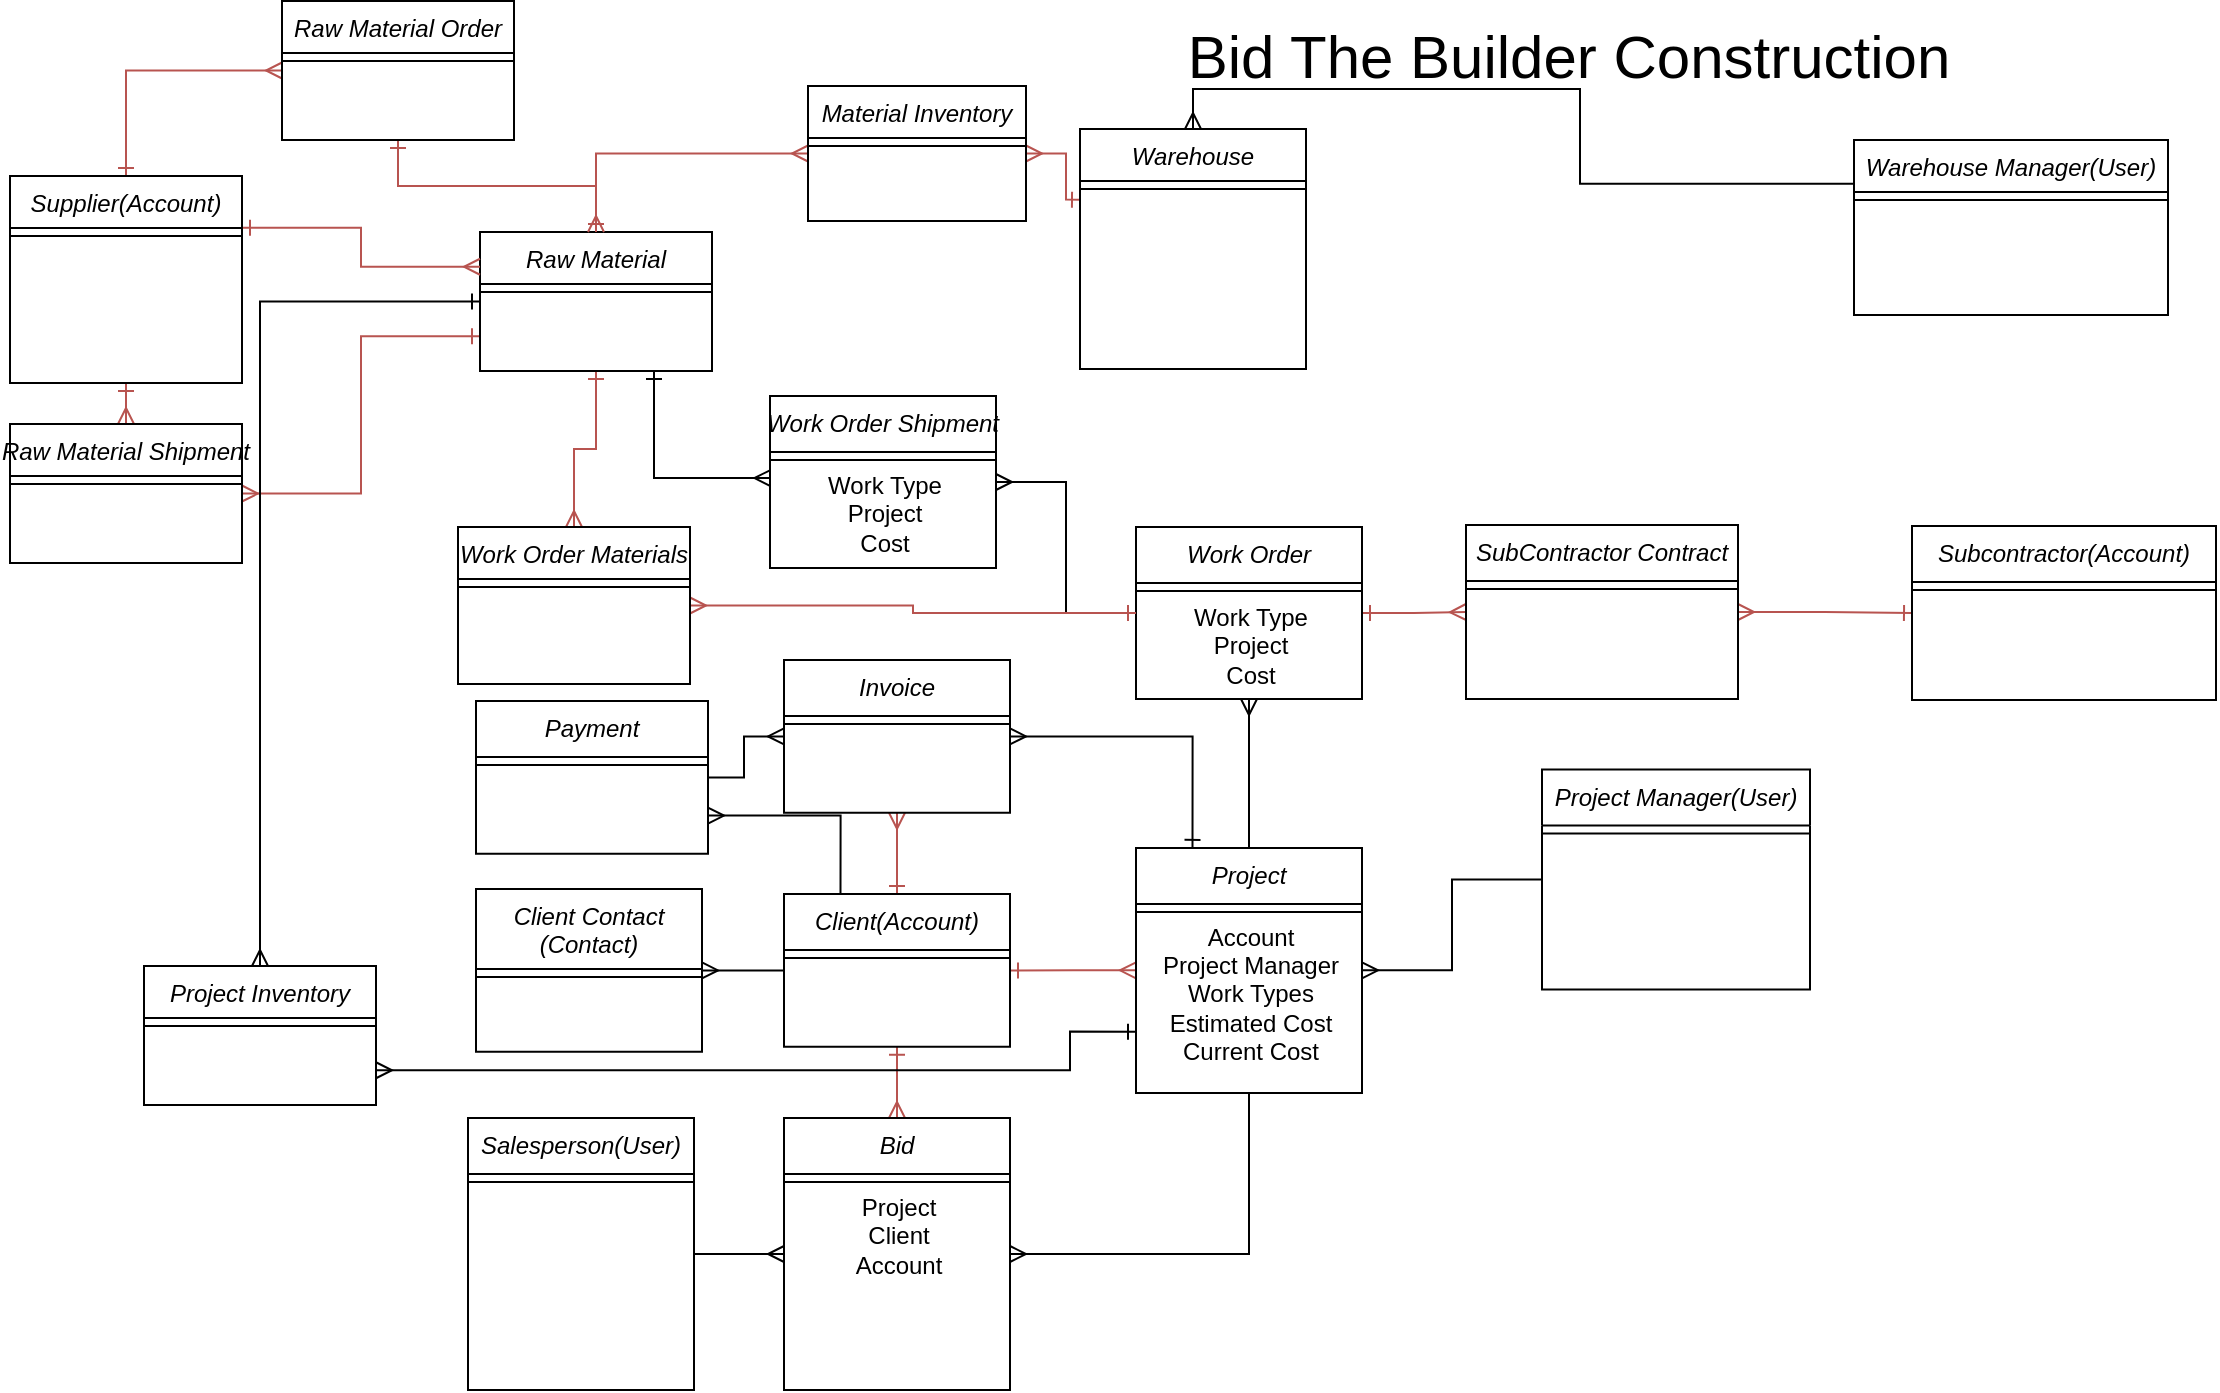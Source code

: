 <mxfile version="14.5.6" type="github">
  <diagram id="C5RBs43oDa-KdzZeNtuy" name="Page-1">
    <mxGraphModel dx="1038" dy="548" grid="0" gridSize="10" guides="1" tooltips="1" connect="1" arrows="1" fold="1" page="1" pageScale="1" pageWidth="1169" pageHeight="827" math="0" shadow="0">
      <root>
        <mxCell id="WIyWlLk6GJQsqaUBKTNV-0" />
        <mxCell id="WIyWlLk6GJQsqaUBKTNV-1" parent="WIyWlLk6GJQsqaUBKTNV-0" />
        <mxCell id="iO6xYrpzPYlNcVCM8KC9-5" value="" style="edgeStyle=orthogonalEdgeStyle;rounded=0;orthogonalLoop=1;jettySize=auto;html=1;startArrow=ERmany;startFill=0;endArrow=ERone;endFill=0;fillColor=#f8cecc;strokeColor=#b85450;" parent="WIyWlLk6GJQsqaUBKTNV-1" source="iO6xYrpzPYlNcVCM8KC9-0" target="iO6xYrpzPYlNcVCM8KC9-3" edge="1">
          <mxGeometry relative="1" as="geometry" />
        </mxCell>
        <mxCell id="iO6xYrpzPYlNcVCM8KC9-8" value="" style="edgeStyle=orthogonalEdgeStyle;rounded=0;orthogonalLoop=1;jettySize=auto;html=1;startArrow=ERmany;startFill=0;endArrow=ERone;endFill=0;fillColor=#f8cecc;strokeColor=#b85450;entryX=0;entryY=1.167;entryDx=0;entryDy=0;entryPerimeter=0;" parent="WIyWlLk6GJQsqaUBKTNV-1" source="iO6xYrpzPYlNcVCM8KC9-0" target="iO6xYrpzPYlNcVCM8KC9-7" edge="1">
          <mxGeometry relative="1" as="geometry" />
        </mxCell>
        <mxCell id="iO6xYrpzPYlNcVCM8KC9-0" value="Material Inventory" style="swimlane;fontStyle=2;align=center;verticalAlign=top;childLayout=stackLayout;horizontal=1;startSize=26;horizontalStack=0;resizeParent=1;resizeLast=0;collapsible=1;marginBottom=0;rounded=0;shadow=0;strokeWidth=1;" parent="WIyWlLk6GJQsqaUBKTNV-1" vertex="1">
          <mxGeometry x="404" y="59" width="109" height="67.5" as="geometry">
            <mxRectangle x="230" y="140" width="160" height="26" as="alternateBounds" />
          </mxGeometry>
        </mxCell>
        <mxCell id="iO6xYrpzPYlNcVCM8KC9-1" value="" style="line;html=1;strokeWidth=1;align=left;verticalAlign=middle;spacingTop=-1;spacingLeft=3;spacingRight=3;rotatable=0;labelPosition=right;points=[];portConstraint=eastwest;" parent="iO6xYrpzPYlNcVCM8KC9-0" vertex="1">
          <mxGeometry y="26" width="109" height="8" as="geometry" />
        </mxCell>
        <mxCell id="iO6xYrpzPYlNcVCM8KC9-54" value="" style="edgeStyle=orthogonalEdgeStyle;rounded=0;orthogonalLoop=1;jettySize=auto;html=1;startArrow=ERone;startFill=0;endArrow=ERmany;endFill=0;fillColor=#f8cecc;strokeColor=#b85450;" parent="WIyWlLk6GJQsqaUBKTNV-1" source="iO6xYrpzPYlNcVCM8KC9-3" target="iO6xYrpzPYlNcVCM8KC9-52" edge="1">
          <mxGeometry relative="1" as="geometry" />
        </mxCell>
        <mxCell id="zcj0-SFDnbs_rEE5NeXf-3" style="edgeStyle=orthogonalEdgeStyle;rounded=0;orthogonalLoop=1;jettySize=auto;html=1;exitX=0;exitY=0.75;exitDx=0;exitDy=0;entryX=1;entryY=0.5;entryDx=0;entryDy=0;startArrow=ERone;startFill=0;endArrow=ERmany;endFill=0;fillColor=#f8cecc;strokeColor=#b85450;" edge="1" parent="WIyWlLk6GJQsqaUBKTNV-1" source="iO6xYrpzPYlNcVCM8KC9-3" target="zcj0-SFDnbs_rEE5NeXf-0">
          <mxGeometry relative="1" as="geometry" />
        </mxCell>
        <mxCell id="zcj0-SFDnbs_rEE5NeXf-11" style="edgeStyle=orthogonalEdgeStyle;rounded=0;orthogonalLoop=1;jettySize=auto;html=1;exitX=0.75;exitY=1;exitDx=0;exitDy=0;entryX=0.002;entryY=0.109;entryDx=0;entryDy=0;entryPerimeter=0;startArrow=ERone;startFill=0;endArrow=ERmany;endFill=0;" edge="1" parent="WIyWlLk6GJQsqaUBKTNV-1" source="iO6xYrpzPYlNcVCM8KC9-3" target="zcj0-SFDnbs_rEE5NeXf-9">
          <mxGeometry relative="1" as="geometry" />
        </mxCell>
        <mxCell id="zcj0-SFDnbs_rEE5NeXf-14" value="" style="edgeStyle=orthogonalEdgeStyle;rounded=0;orthogonalLoop=1;jettySize=auto;html=1;startArrow=ERone;startFill=0;endArrow=ERmany;endFill=0;" edge="1" parent="WIyWlLk6GJQsqaUBKTNV-1" source="iO6xYrpzPYlNcVCM8KC9-3" target="zcj0-SFDnbs_rEE5NeXf-12">
          <mxGeometry relative="1" as="geometry" />
        </mxCell>
        <mxCell id="iO6xYrpzPYlNcVCM8KC9-3" value="Raw Material" style="swimlane;fontStyle=2;align=center;verticalAlign=top;childLayout=stackLayout;horizontal=1;startSize=26;horizontalStack=0;resizeParent=1;resizeLast=0;collapsible=1;marginBottom=0;rounded=0;shadow=0;strokeWidth=1;" parent="WIyWlLk6GJQsqaUBKTNV-1" vertex="1">
          <mxGeometry x="240" y="132" width="116" height="69.5" as="geometry">
            <mxRectangle x="230" y="140" width="160" height="26" as="alternateBounds" />
          </mxGeometry>
        </mxCell>
        <mxCell id="iO6xYrpzPYlNcVCM8KC9-4" value="" style="line;html=1;strokeWidth=1;align=left;verticalAlign=middle;spacingTop=-1;spacingLeft=3;spacingRight=3;rotatable=0;labelPosition=right;points=[];portConstraint=eastwest;" parent="iO6xYrpzPYlNcVCM8KC9-3" vertex="1">
          <mxGeometry y="26" width="116" height="8" as="geometry" />
        </mxCell>
        <mxCell id="iO6xYrpzPYlNcVCM8KC9-18" value="Warehouse Manager(User)" style="swimlane;fontStyle=2;align=center;verticalAlign=top;childLayout=stackLayout;horizontal=1;startSize=26;horizontalStack=0;resizeParent=1;resizeLast=0;collapsible=1;marginBottom=0;rounded=0;shadow=0;strokeWidth=1;" parent="WIyWlLk6GJQsqaUBKTNV-1" vertex="1">
          <mxGeometry x="927" y="86" width="157" height="87.5" as="geometry">
            <mxRectangle x="230" y="140" width="160" height="26" as="alternateBounds" />
          </mxGeometry>
        </mxCell>
        <mxCell id="iO6xYrpzPYlNcVCM8KC9-19" value="" style="line;html=1;strokeWidth=1;align=left;verticalAlign=middle;spacingTop=-1;spacingLeft=3;spacingRight=3;rotatable=0;labelPosition=right;points=[];portConstraint=eastwest;" parent="iO6xYrpzPYlNcVCM8KC9-18" vertex="1">
          <mxGeometry y="26" width="157" height="8" as="geometry" />
        </mxCell>
        <mxCell id="iO6xYrpzPYlNcVCM8KC9-25" value="" style="edgeStyle=orthogonalEdgeStyle;rounded=0;orthogonalLoop=1;jettySize=auto;html=1;startArrow=ERmany;startFill=0;endArrow=none;endFill=0;" parent="WIyWlLk6GJQsqaUBKTNV-1" source="iO6xYrpzPYlNcVCM8KC9-21" target="iO6xYrpzPYlNcVCM8KC9-23" edge="1">
          <mxGeometry relative="1" as="geometry" />
        </mxCell>
        <mxCell id="iO6xYrpzPYlNcVCM8KC9-31" value="" style="edgeStyle=orthogonalEdgeStyle;rounded=0;orthogonalLoop=1;jettySize=auto;html=1;startArrow=ERmany;startFill=0;endArrow=ERone;endFill=0;fillColor=#f8cecc;strokeColor=#b85450;" parent="WIyWlLk6GJQsqaUBKTNV-1" source="iO6xYrpzPYlNcVCM8KC9-21" target="iO6xYrpzPYlNcVCM8KC9-29" edge="1">
          <mxGeometry relative="1" as="geometry" />
        </mxCell>
        <mxCell id="iO6xYrpzPYlNcVCM8KC9-37" value="" style="edgeStyle=orthogonalEdgeStyle;rounded=0;orthogonalLoop=1;jettySize=auto;html=1;startArrow=ERmany;startFill=0;endArrow=none;endFill=0;exitX=0.5;exitY=1;exitDx=0;exitDy=0;" parent="WIyWlLk6GJQsqaUBKTNV-1" source="iO6xYrpzPYlNcVCM8KC9-35" target="iO6xYrpzPYlNcVCM8KC9-21" edge="1">
          <mxGeometry relative="1" as="geometry">
            <mxPoint x="622.5" y="414" as="sourcePoint" />
          </mxGeometry>
        </mxCell>
        <mxCell id="iO6xYrpzPYlNcVCM8KC9-62" style="edgeStyle=orthogonalEdgeStyle;rounded=0;orthogonalLoop=1;jettySize=auto;html=1;exitX=0.5;exitY=1;exitDx=0;exitDy=0;entryX=1;entryY=0.5;entryDx=0;entryDy=0;startArrow=none;startFill=0;endArrow=ERmany;endFill=0;" parent="WIyWlLk6GJQsqaUBKTNV-1" source="iO6xYrpzPYlNcVCM8KC9-21" target="iO6xYrpzPYlNcVCM8KC9-56" edge="1">
          <mxGeometry relative="1" as="geometry" />
        </mxCell>
        <mxCell id="iO6xYrpzPYlNcVCM8KC9-21" value="Project" style="swimlane;fontStyle=2;align=center;verticalAlign=top;childLayout=stackLayout;horizontal=1;startSize=28;horizontalStack=0;resizeParent=1;resizeLast=0;collapsible=1;marginBottom=0;rounded=0;shadow=0;strokeWidth=1;" parent="WIyWlLk6GJQsqaUBKTNV-1" vertex="1">
          <mxGeometry x="568" y="439.94" width="113" height="122.5" as="geometry">
            <mxRectangle x="230" y="140" width="160" height="26" as="alternateBounds" />
          </mxGeometry>
        </mxCell>
        <mxCell id="iO6xYrpzPYlNcVCM8KC9-22" value="" style="line;html=1;strokeWidth=1;align=left;verticalAlign=middle;spacingTop=-1;spacingLeft=3;spacingRight=3;rotatable=0;labelPosition=right;points=[];portConstraint=eastwest;" parent="iO6xYrpzPYlNcVCM8KC9-21" vertex="1">
          <mxGeometry y="28" width="113" height="8" as="geometry" />
        </mxCell>
        <mxCell id="iO6xYrpzPYlNcVCM8KC9-64" value="Account&lt;br&gt;Project Manager&lt;br&gt;Work Types&lt;br&gt;Estimated Cost&lt;br&gt;Current Cost&lt;br&gt;" style="text;html=1;align=center;verticalAlign=middle;resizable=0;points=[];autosize=1;" parent="iO6xYrpzPYlNcVCM8KC9-21" vertex="1">
          <mxGeometry y="36" width="113" height="74" as="geometry" />
        </mxCell>
        <mxCell id="iO6xYrpzPYlNcVCM8KC9-97" style="edgeStyle=orthogonalEdgeStyle;rounded=0;orthogonalLoop=1;jettySize=auto;html=1;exitX=0.5;exitY=0;exitDx=0;exitDy=0;entryX=0;entryY=0.25;entryDx=0;entryDy=0;startArrow=ERmany;startFill=0;endArrow=none;endFill=0;" parent="WIyWlLk6GJQsqaUBKTNV-1" source="iO6xYrpzPYlNcVCM8KC9-6" target="iO6xYrpzPYlNcVCM8KC9-18" edge="1">
          <mxGeometry relative="1" as="geometry" />
        </mxCell>
        <mxCell id="iO6xYrpzPYlNcVCM8KC9-6" value="Warehouse" style="swimlane;fontStyle=2;align=center;verticalAlign=top;childLayout=stackLayout;horizontal=1;startSize=26;horizontalStack=0;resizeParent=1;resizeLast=0;collapsible=1;marginBottom=0;rounded=0;shadow=0;strokeWidth=1;" parent="WIyWlLk6GJQsqaUBKTNV-1" vertex="1">
          <mxGeometry x="540" y="80.5" width="113" height="120" as="geometry">
            <mxRectangle x="230" y="140" width="160" height="26" as="alternateBounds" />
          </mxGeometry>
        </mxCell>
        <mxCell id="iO6xYrpzPYlNcVCM8KC9-7" value="" style="line;html=1;strokeWidth=1;align=left;verticalAlign=middle;spacingTop=-1;spacingLeft=3;spacingRight=3;rotatable=0;labelPosition=right;points=[];portConstraint=eastwest;" parent="iO6xYrpzPYlNcVCM8KC9-6" vertex="1">
          <mxGeometry y="26" width="113" height="8" as="geometry" />
        </mxCell>
        <mxCell id="iO6xYrpzPYlNcVCM8KC9-23" value="Project Manager(User)" style="swimlane;fontStyle=2;align=center;verticalAlign=top;childLayout=stackLayout;horizontal=1;startSize=28;horizontalStack=0;resizeParent=1;resizeLast=0;collapsible=1;marginBottom=0;rounded=0;shadow=0;strokeWidth=1;" parent="WIyWlLk6GJQsqaUBKTNV-1" vertex="1">
          <mxGeometry x="771" y="400.75" width="134" height="110" as="geometry">
            <mxRectangle x="230" y="140" width="160" height="26" as="alternateBounds" />
          </mxGeometry>
        </mxCell>
        <mxCell id="iO6xYrpzPYlNcVCM8KC9-24" value="" style="line;html=1;strokeWidth=1;align=left;verticalAlign=middle;spacingTop=-1;spacingLeft=3;spacingRight=3;rotatable=0;labelPosition=right;points=[];portConstraint=eastwest;" parent="iO6xYrpzPYlNcVCM8KC9-23" vertex="1">
          <mxGeometry y="28" width="134" height="8" as="geometry" />
        </mxCell>
        <mxCell id="iO6xYrpzPYlNcVCM8KC9-34" value="" style="edgeStyle=orthogonalEdgeStyle;rounded=0;orthogonalLoop=1;jettySize=auto;html=1;startArrow=ERmany;startFill=0;endArrow=none;endFill=0;" parent="WIyWlLk6GJQsqaUBKTNV-1" source="iO6xYrpzPYlNcVCM8KC9-32" target="iO6xYrpzPYlNcVCM8KC9-29" edge="1">
          <mxGeometry relative="1" as="geometry" />
        </mxCell>
        <mxCell id="iO6xYrpzPYlNcVCM8KC9-58" value="" style="edgeStyle=orthogonalEdgeStyle;rounded=0;orthogonalLoop=1;jettySize=auto;html=1;startArrow=ERone;startFill=0;endArrow=ERmany;endFill=0;fillColor=#f8cecc;strokeColor=#b85450;" parent="WIyWlLk6GJQsqaUBKTNV-1" source="iO6xYrpzPYlNcVCM8KC9-29" target="iO6xYrpzPYlNcVCM8KC9-56" edge="1">
          <mxGeometry relative="1" as="geometry" />
        </mxCell>
        <mxCell id="iO6xYrpzPYlNcVCM8KC9-72" value="" style="edgeStyle=orthogonalEdgeStyle;rounded=0;orthogonalLoop=1;jettySize=auto;html=1;startArrow=ERmany;startFill=0;endArrow=ERone;endFill=0;fillColor=#f8cecc;strokeColor=#b85450;" parent="WIyWlLk6GJQsqaUBKTNV-1" source="iO6xYrpzPYlNcVCM8KC9-70" target="iO6xYrpzPYlNcVCM8KC9-29" edge="1">
          <mxGeometry relative="1" as="geometry" />
        </mxCell>
        <mxCell id="iO6xYrpzPYlNcVCM8KC9-77" style="edgeStyle=orthogonalEdgeStyle;rounded=0;orthogonalLoop=1;jettySize=auto;html=1;exitX=1;exitY=0.75;exitDx=0;exitDy=0;entryX=0.25;entryY=0;entryDx=0;entryDy=0;startArrow=ERmany;startFill=0;endArrow=none;endFill=0;" parent="WIyWlLk6GJQsqaUBKTNV-1" source="iO6xYrpzPYlNcVCM8KC9-74" target="iO6xYrpzPYlNcVCM8KC9-29" edge="1">
          <mxGeometry relative="1" as="geometry">
            <Array as="points">
              <mxPoint x="420" y="424" />
            </Array>
          </mxGeometry>
        </mxCell>
        <mxCell id="iO6xYrpzPYlNcVCM8KC9-29" value="Client(Account)" style="swimlane;fontStyle=2;align=center;verticalAlign=top;childLayout=stackLayout;horizontal=1;startSize=28;horizontalStack=0;resizeParent=1;resizeLast=0;collapsible=1;marginBottom=0;rounded=0;shadow=0;strokeWidth=1;" parent="WIyWlLk6GJQsqaUBKTNV-1" vertex="1">
          <mxGeometry x="392" y="463" width="113" height="76.38" as="geometry">
            <mxRectangle x="230" y="140" width="160" height="26" as="alternateBounds" />
          </mxGeometry>
        </mxCell>
        <mxCell id="iO6xYrpzPYlNcVCM8KC9-30" value="" style="line;html=1;strokeWidth=1;align=left;verticalAlign=middle;spacingTop=-1;spacingLeft=3;spacingRight=3;rotatable=0;labelPosition=right;points=[];portConstraint=eastwest;" parent="iO6xYrpzPYlNcVCM8KC9-29" vertex="1">
          <mxGeometry y="28" width="113" height="8" as="geometry" />
        </mxCell>
        <mxCell id="iO6xYrpzPYlNcVCM8KC9-32" value="Client Contact&#xa;(Contact)" style="swimlane;fontStyle=2;align=center;verticalAlign=top;childLayout=stackLayout;horizontal=1;startSize=40;horizontalStack=0;resizeParent=1;resizeLast=0;collapsible=1;marginBottom=0;rounded=0;shadow=0;strokeWidth=1;" parent="WIyWlLk6GJQsqaUBKTNV-1" vertex="1">
          <mxGeometry x="238" y="460.5" width="113" height="81.38" as="geometry">
            <mxRectangle x="230" y="140" width="160" height="26" as="alternateBounds" />
          </mxGeometry>
        </mxCell>
        <mxCell id="iO6xYrpzPYlNcVCM8KC9-33" value="" style="line;html=1;strokeWidth=1;align=left;verticalAlign=middle;spacingTop=-1;spacingLeft=3;spacingRight=3;rotatable=0;labelPosition=right;points=[];portConstraint=eastwest;" parent="iO6xYrpzPYlNcVCM8KC9-32" vertex="1">
          <mxGeometry y="40" width="113" height="8" as="geometry" />
        </mxCell>
        <mxCell id="iO6xYrpzPYlNcVCM8KC9-44" value="" style="edgeStyle=orthogonalEdgeStyle;rounded=0;orthogonalLoop=1;jettySize=auto;html=1;startArrow=ERone;startFill=0;endArrow=ERmany;endFill=0;fillColor=#f8cecc;entryX=0;entryY=0.5;entryDx=0;entryDy=0;strokeColor=#b85450;" parent="WIyWlLk6GJQsqaUBKTNV-1" source="iO6xYrpzPYlNcVCM8KC9-35" target="iO6xYrpzPYlNcVCM8KC9-99" edge="1">
          <mxGeometry relative="1" as="geometry">
            <mxPoint x="721" y="323.0" as="targetPoint" />
          </mxGeometry>
        </mxCell>
        <mxCell id="zcj0-SFDnbs_rEE5NeXf-10" value="" style="edgeStyle=orthogonalEdgeStyle;rounded=0;orthogonalLoop=1;jettySize=auto;html=1;startArrow=ERone;startFill=0;endArrow=ERmany;endFill=0;" edge="1" parent="WIyWlLk6GJQsqaUBKTNV-1" source="iO6xYrpzPYlNcVCM8KC9-35" target="zcj0-SFDnbs_rEE5NeXf-7">
          <mxGeometry relative="1" as="geometry" />
        </mxCell>
        <mxCell id="iO6xYrpzPYlNcVCM8KC9-35" value="Work Order" style="swimlane;fontStyle=2;align=center;verticalAlign=top;childLayout=stackLayout;horizontal=1;startSize=28;horizontalStack=0;resizeParent=1;resizeLast=0;collapsible=1;marginBottom=0;rounded=0;shadow=0;strokeWidth=1;" parent="WIyWlLk6GJQsqaUBKTNV-1" vertex="1">
          <mxGeometry x="568" y="279.5" width="113" height="86" as="geometry">
            <mxRectangle x="230" y="140" width="160" height="26" as="alternateBounds" />
          </mxGeometry>
        </mxCell>
        <mxCell id="iO6xYrpzPYlNcVCM8KC9-36" value="" style="line;html=1;strokeWidth=1;align=left;verticalAlign=middle;spacingTop=-1;spacingLeft=3;spacingRight=3;rotatable=0;labelPosition=right;points=[];portConstraint=eastwest;" parent="iO6xYrpzPYlNcVCM8KC9-35" vertex="1">
          <mxGeometry y="28" width="113" height="8" as="geometry" />
        </mxCell>
        <mxCell id="iO6xYrpzPYlNcVCM8KC9-65" value="Work Type&lt;br&gt;Project&lt;br&gt;Cost" style="text;html=1;align=center;verticalAlign=middle;resizable=0;points=[];autosize=1;" parent="iO6xYrpzPYlNcVCM8KC9-35" vertex="1">
          <mxGeometry y="36" width="113" height="46" as="geometry" />
        </mxCell>
        <mxCell id="iO6xYrpzPYlNcVCM8KC9-50" value="" style="edgeStyle=orthogonalEdgeStyle;rounded=0;orthogonalLoop=1;jettySize=auto;html=1;startArrow=ERmany;startFill=0;endArrow=ERone;endFill=0;exitX=1;exitY=0.5;exitDx=0;exitDy=0;fillColor=#f8cecc;strokeColor=#b85450;" parent="WIyWlLk6GJQsqaUBKTNV-1" source="iO6xYrpzPYlNcVCM8KC9-99" target="iO6xYrpzPYlNcVCM8KC9-48" edge="1">
          <mxGeometry relative="1" as="geometry">
            <mxPoint x="943" y="322" as="sourcePoint" />
          </mxGeometry>
        </mxCell>
        <mxCell id="iO6xYrpzPYlNcVCM8KC9-48" value="Subcontractor(Account)" style="swimlane;fontStyle=2;align=center;verticalAlign=top;childLayout=stackLayout;horizontal=1;startSize=28;horizontalStack=0;resizeParent=1;resizeLast=0;collapsible=1;marginBottom=0;rounded=0;shadow=0;strokeWidth=1;" parent="WIyWlLk6GJQsqaUBKTNV-1" vertex="1">
          <mxGeometry x="956" y="279" width="152" height="87" as="geometry">
            <mxRectangle x="230" y="140" width="160" height="26" as="alternateBounds" />
          </mxGeometry>
        </mxCell>
        <mxCell id="iO6xYrpzPYlNcVCM8KC9-49" value="" style="line;html=1;strokeWidth=1;align=left;verticalAlign=middle;spacingTop=-1;spacingLeft=3;spacingRight=3;rotatable=0;labelPosition=right;points=[];portConstraint=eastwest;" parent="iO6xYrpzPYlNcVCM8KC9-48" vertex="1">
          <mxGeometry y="28" width="152" height="8" as="geometry" />
        </mxCell>
        <mxCell id="iO6xYrpzPYlNcVCM8KC9-55" style="edgeStyle=orthogonalEdgeStyle;rounded=0;orthogonalLoop=1;jettySize=auto;html=1;exitX=0;exitY=0.5;exitDx=0;exitDy=0;entryX=1;entryY=0.5;entryDx=0;entryDy=0;startArrow=ERone;startFill=0;endArrow=ERmany;endFill=0;fillColor=#f8cecc;strokeColor=#b85450;" parent="WIyWlLk6GJQsqaUBKTNV-1" source="iO6xYrpzPYlNcVCM8KC9-35" target="iO6xYrpzPYlNcVCM8KC9-52" edge="1">
          <mxGeometry relative="1" as="geometry" />
        </mxCell>
        <mxCell id="iO6xYrpzPYlNcVCM8KC9-52" value="Work Order Materials" style="swimlane;fontStyle=2;align=center;verticalAlign=top;childLayout=stackLayout;horizontal=1;startSize=26;horizontalStack=0;resizeParent=1;resizeLast=0;collapsible=1;marginBottom=0;rounded=0;shadow=0;strokeWidth=1;" parent="WIyWlLk6GJQsqaUBKTNV-1" vertex="1">
          <mxGeometry x="229" y="279.5" width="116" height="78.5" as="geometry">
            <mxRectangle x="230" y="140" width="160" height="26" as="alternateBounds" />
          </mxGeometry>
        </mxCell>
        <mxCell id="iO6xYrpzPYlNcVCM8KC9-53" value="" style="line;html=1;strokeWidth=1;align=left;verticalAlign=middle;spacingTop=-1;spacingLeft=3;spacingRight=3;rotatable=0;labelPosition=right;points=[];portConstraint=eastwest;" parent="iO6xYrpzPYlNcVCM8KC9-52" vertex="1">
          <mxGeometry y="26" width="116" height="8" as="geometry" />
        </mxCell>
        <mxCell id="iO6xYrpzPYlNcVCM8KC9-61" value="" style="edgeStyle=orthogonalEdgeStyle;rounded=0;orthogonalLoop=1;jettySize=auto;html=1;startArrow=none;startFill=0;endArrow=ERmany;endFill=0;" parent="WIyWlLk6GJQsqaUBKTNV-1" source="iO6xYrpzPYlNcVCM8KC9-59" target="iO6xYrpzPYlNcVCM8KC9-56" edge="1">
          <mxGeometry relative="1" as="geometry" />
        </mxCell>
        <mxCell id="iO6xYrpzPYlNcVCM8KC9-56" value="Bid" style="swimlane;fontStyle=2;align=center;verticalAlign=top;childLayout=stackLayout;horizontal=1;startSize=28;horizontalStack=0;resizeParent=1;resizeLast=0;collapsible=1;marginBottom=0;rounded=0;shadow=0;strokeWidth=1;" parent="WIyWlLk6GJQsqaUBKTNV-1" vertex="1">
          <mxGeometry x="392" y="575" width="113" height="136" as="geometry">
            <mxRectangle x="230" y="140" width="160" height="26" as="alternateBounds" />
          </mxGeometry>
        </mxCell>
        <mxCell id="iO6xYrpzPYlNcVCM8KC9-57" value="" style="line;html=1;strokeWidth=1;align=left;verticalAlign=middle;spacingTop=-1;spacingLeft=3;spacingRight=3;rotatable=0;labelPosition=right;points=[];portConstraint=eastwest;" parent="iO6xYrpzPYlNcVCM8KC9-56" vertex="1">
          <mxGeometry y="28" width="113" height="8" as="geometry" />
        </mxCell>
        <mxCell id="iO6xYrpzPYlNcVCM8KC9-78" value="Project&lt;br&gt;Client&lt;br&gt;Account" style="text;html=1;align=center;verticalAlign=middle;resizable=0;points=[];autosize=1;" parent="iO6xYrpzPYlNcVCM8KC9-56" vertex="1">
          <mxGeometry y="36" width="113" height="46" as="geometry" />
        </mxCell>
        <mxCell id="iO6xYrpzPYlNcVCM8KC9-59" value="Salesperson(User)" style="swimlane;fontStyle=2;align=center;verticalAlign=top;childLayout=stackLayout;horizontal=1;startSize=28;horizontalStack=0;resizeParent=1;resizeLast=0;collapsible=1;marginBottom=0;rounded=0;shadow=0;strokeWidth=1;" parent="WIyWlLk6GJQsqaUBKTNV-1" vertex="1">
          <mxGeometry x="234" y="575" width="113" height="136" as="geometry">
            <mxRectangle x="230" y="140" width="160" height="26" as="alternateBounds" />
          </mxGeometry>
        </mxCell>
        <mxCell id="iO6xYrpzPYlNcVCM8KC9-60" value="" style="line;html=1;strokeWidth=1;align=left;verticalAlign=middle;spacingTop=-1;spacingLeft=3;spacingRight=3;rotatable=0;labelPosition=right;points=[];portConstraint=eastwest;" parent="iO6xYrpzPYlNcVCM8KC9-59" vertex="1">
          <mxGeometry y="28" width="113" height="8" as="geometry" />
        </mxCell>
        <mxCell id="iO6xYrpzPYlNcVCM8KC9-63" value="&lt;font&gt;&lt;font style=&quot;font-size: 30px&quot;&gt;Bid The Builder Construction&lt;/font&gt;&lt;br&gt;&lt;/font&gt;" style="text;html=1;align=center;verticalAlign=middle;resizable=0;points=[];autosize=1;" parent="WIyWlLk6GJQsqaUBKTNV-1" vertex="1">
          <mxGeometry x="588" y="32" width="392" height="23" as="geometry" />
        </mxCell>
        <mxCell id="iO6xYrpzPYlNcVCM8KC9-73" style="edgeStyle=orthogonalEdgeStyle;rounded=0;orthogonalLoop=1;jettySize=auto;html=1;exitX=1;exitY=0.5;exitDx=0;exitDy=0;entryX=0.25;entryY=0;entryDx=0;entryDy=0;startArrow=ERmany;startFill=0;endArrow=ERone;endFill=0;" parent="WIyWlLk6GJQsqaUBKTNV-1" source="iO6xYrpzPYlNcVCM8KC9-70" target="iO6xYrpzPYlNcVCM8KC9-21" edge="1">
          <mxGeometry relative="1" as="geometry" />
        </mxCell>
        <mxCell id="iO6xYrpzPYlNcVCM8KC9-76" value="" style="edgeStyle=orthogonalEdgeStyle;rounded=0;orthogonalLoop=1;jettySize=auto;html=1;startArrow=ERmany;startFill=0;endArrow=none;endFill=0;" parent="WIyWlLk6GJQsqaUBKTNV-1" source="iO6xYrpzPYlNcVCM8KC9-70" target="iO6xYrpzPYlNcVCM8KC9-74" edge="1">
          <mxGeometry relative="1" as="geometry" />
        </mxCell>
        <mxCell id="iO6xYrpzPYlNcVCM8KC9-70" value="Invoice" style="swimlane;fontStyle=2;align=center;verticalAlign=top;childLayout=stackLayout;horizontal=1;startSize=28;horizontalStack=0;resizeParent=1;resizeLast=0;collapsible=1;marginBottom=0;rounded=0;shadow=0;strokeWidth=1;" parent="WIyWlLk6GJQsqaUBKTNV-1" vertex="1">
          <mxGeometry x="392" y="346" width="113" height="76.38" as="geometry">
            <mxRectangle x="230" y="140" width="160" height="26" as="alternateBounds" />
          </mxGeometry>
        </mxCell>
        <mxCell id="iO6xYrpzPYlNcVCM8KC9-71" value="" style="line;html=1;strokeWidth=1;align=left;verticalAlign=middle;spacingTop=-1;spacingLeft=3;spacingRight=3;rotatable=0;labelPosition=right;points=[];portConstraint=eastwest;" parent="iO6xYrpzPYlNcVCM8KC9-70" vertex="1">
          <mxGeometry y="28" width="113" height="8" as="geometry" />
        </mxCell>
        <mxCell id="iO6xYrpzPYlNcVCM8KC9-74" value="Payment" style="swimlane;fontStyle=2;align=center;verticalAlign=top;childLayout=stackLayout;horizontal=1;startSize=28;horizontalStack=0;resizeParent=1;resizeLast=0;collapsible=1;marginBottom=0;rounded=0;shadow=0;strokeWidth=1;" parent="WIyWlLk6GJQsqaUBKTNV-1" vertex="1">
          <mxGeometry x="238" y="366.5" width="116" height="76.38" as="geometry">
            <mxRectangle x="230" y="140" width="160" height="26" as="alternateBounds" />
          </mxGeometry>
        </mxCell>
        <mxCell id="iO6xYrpzPYlNcVCM8KC9-75" value="" style="line;html=1;strokeWidth=1;align=left;verticalAlign=middle;spacingTop=-1;spacingLeft=3;spacingRight=3;rotatable=0;labelPosition=right;points=[];portConstraint=eastwest;" parent="iO6xYrpzPYlNcVCM8KC9-74" vertex="1">
          <mxGeometry y="28" width="116" height="8" as="geometry" />
        </mxCell>
        <mxCell id="iO6xYrpzPYlNcVCM8KC9-85" value="" style="edgeStyle=orthogonalEdgeStyle;rounded=0;orthogonalLoop=1;jettySize=auto;html=1;startArrow=ERone;startFill=0;endArrow=ERmany;endFill=0;exitX=0.5;exitY=0;exitDx=0;exitDy=0;entryX=0;entryY=0.5;entryDx=0;entryDy=0;fillColor=#f8cecc;strokeColor=#b85450;" parent="WIyWlLk6GJQsqaUBKTNV-1" source="iO6xYrpzPYlNcVCM8KC9-83" target="iO6xYrpzPYlNcVCM8KC9-80" edge="1">
          <mxGeometry relative="1" as="geometry" />
        </mxCell>
        <mxCell id="zcj0-SFDnbs_rEE5NeXf-6" value="" style="edgeStyle=orthogonalEdgeStyle;rounded=0;orthogonalLoop=1;jettySize=auto;html=1;startArrow=ERone;startFill=0;endArrow=ERmany;endFill=0;entryX=0.5;entryY=0;entryDx=0;entryDy=0;fillColor=#f8cecc;strokeColor=#b85450;" edge="1" parent="WIyWlLk6GJQsqaUBKTNV-1" source="iO6xYrpzPYlNcVCM8KC9-80" target="iO6xYrpzPYlNcVCM8KC9-3">
          <mxGeometry relative="1" as="geometry">
            <mxPoint x="258" y="98" as="targetPoint" />
          </mxGeometry>
        </mxCell>
        <mxCell id="iO6xYrpzPYlNcVCM8KC9-80" value="Raw Material Order" style="swimlane;fontStyle=2;align=center;verticalAlign=top;childLayout=stackLayout;horizontal=1;startSize=26;horizontalStack=0;resizeParent=1;resizeLast=0;collapsible=1;marginBottom=0;rounded=0;shadow=0;strokeWidth=1;" parent="WIyWlLk6GJQsqaUBKTNV-1" vertex="1">
          <mxGeometry x="141" y="16.5" width="116" height="69.5" as="geometry">
            <mxRectangle x="230" y="140" width="160" height="26" as="alternateBounds" />
          </mxGeometry>
        </mxCell>
        <mxCell id="iO6xYrpzPYlNcVCM8KC9-81" value="" style="line;html=1;strokeWidth=1;align=left;verticalAlign=middle;spacingTop=-1;spacingLeft=3;spacingRight=3;rotatable=0;labelPosition=right;points=[];portConstraint=eastwest;" parent="iO6xYrpzPYlNcVCM8KC9-80" vertex="1">
          <mxGeometry y="26" width="116" height="8" as="geometry" />
        </mxCell>
        <mxCell id="iO6xYrpzPYlNcVCM8KC9-87" style="edgeStyle=orthogonalEdgeStyle;rounded=0;orthogonalLoop=1;jettySize=auto;html=1;exitX=0;exitY=0.25;exitDx=0;exitDy=0;entryX=1;entryY=0.25;entryDx=0;entryDy=0;startArrow=ERmany;startFill=0;endArrow=ERone;endFill=0;fillColor=#f8cecc;strokeColor=#b85450;" parent="WIyWlLk6GJQsqaUBKTNV-1" source="iO6xYrpzPYlNcVCM8KC9-3" target="iO6xYrpzPYlNcVCM8KC9-83" edge="1">
          <mxGeometry relative="1" as="geometry" />
        </mxCell>
        <mxCell id="zcj0-SFDnbs_rEE5NeXf-2" value="" style="edgeStyle=orthogonalEdgeStyle;rounded=0;orthogonalLoop=1;jettySize=auto;html=1;endArrow=ERmany;endFill=0;startArrow=ERone;startFill=0;fillColor=#f8cecc;strokeColor=#b85450;" edge="1" parent="WIyWlLk6GJQsqaUBKTNV-1" source="iO6xYrpzPYlNcVCM8KC9-83" target="zcj0-SFDnbs_rEE5NeXf-0">
          <mxGeometry relative="1" as="geometry" />
        </mxCell>
        <mxCell id="iO6xYrpzPYlNcVCM8KC9-83" value="Supplier(Account)" style="swimlane;fontStyle=2;align=center;verticalAlign=top;childLayout=stackLayout;horizontal=1;startSize=26;horizontalStack=0;resizeParent=1;resizeLast=0;collapsible=1;marginBottom=0;rounded=0;shadow=0;strokeWidth=1;" parent="WIyWlLk6GJQsqaUBKTNV-1" vertex="1">
          <mxGeometry x="5" y="104" width="116" height="103.5" as="geometry">
            <mxRectangle x="230" y="140" width="160" height="26" as="alternateBounds" />
          </mxGeometry>
        </mxCell>
        <mxCell id="iO6xYrpzPYlNcVCM8KC9-84" value="" style="line;html=1;strokeWidth=1;align=left;verticalAlign=middle;spacingTop=-1;spacingLeft=3;spacingRight=3;rotatable=0;labelPosition=right;points=[];portConstraint=eastwest;" parent="iO6xYrpzPYlNcVCM8KC9-83" vertex="1">
          <mxGeometry y="26" width="116" height="8" as="geometry" />
        </mxCell>
        <mxCell id="iO6xYrpzPYlNcVCM8KC9-99" value="SubContractor Contract" style="swimlane;fontStyle=2;align=center;verticalAlign=top;childLayout=stackLayout;horizontal=1;startSize=28;horizontalStack=0;resizeParent=1;resizeLast=0;collapsible=1;marginBottom=0;rounded=0;shadow=0;strokeWidth=1;" parent="WIyWlLk6GJQsqaUBKTNV-1" vertex="1">
          <mxGeometry x="733" y="278.5" width="136" height="87" as="geometry">
            <mxRectangle x="230" y="140" width="160" height="26" as="alternateBounds" />
          </mxGeometry>
        </mxCell>
        <mxCell id="iO6xYrpzPYlNcVCM8KC9-100" value="" style="line;html=1;strokeWidth=1;align=left;verticalAlign=middle;spacingTop=-1;spacingLeft=3;spacingRight=3;rotatable=0;labelPosition=right;points=[];portConstraint=eastwest;" parent="iO6xYrpzPYlNcVCM8KC9-99" vertex="1">
          <mxGeometry y="28" width="136" height="8" as="geometry" />
        </mxCell>
        <mxCell id="zcj0-SFDnbs_rEE5NeXf-0" value="Raw Material Shipment" style="swimlane;fontStyle=2;align=center;verticalAlign=top;childLayout=stackLayout;horizontal=1;startSize=26;horizontalStack=0;resizeParent=1;resizeLast=0;collapsible=1;marginBottom=0;rounded=0;shadow=0;strokeWidth=1;" vertex="1" parent="WIyWlLk6GJQsqaUBKTNV-1">
          <mxGeometry x="5" y="228" width="116" height="69.5" as="geometry">
            <mxRectangle x="230" y="140" width="160" height="26" as="alternateBounds" />
          </mxGeometry>
        </mxCell>
        <mxCell id="zcj0-SFDnbs_rEE5NeXf-1" value="" style="line;html=1;strokeWidth=1;align=left;verticalAlign=middle;spacingTop=-1;spacingLeft=3;spacingRight=3;rotatable=0;labelPosition=right;points=[];portConstraint=eastwest;" vertex="1" parent="zcj0-SFDnbs_rEE5NeXf-0">
          <mxGeometry y="26" width="116" height="8" as="geometry" />
        </mxCell>
        <mxCell id="zcj0-SFDnbs_rEE5NeXf-7" value="Work Order Shipment" style="swimlane;fontStyle=2;align=center;verticalAlign=top;childLayout=stackLayout;horizontal=1;startSize=28;horizontalStack=0;resizeParent=1;resizeLast=0;collapsible=1;marginBottom=0;rounded=0;shadow=0;strokeWidth=1;" vertex="1" parent="WIyWlLk6GJQsqaUBKTNV-1">
          <mxGeometry x="385" y="214" width="113" height="86" as="geometry">
            <mxRectangle x="230" y="140" width="160" height="26" as="alternateBounds" />
          </mxGeometry>
        </mxCell>
        <mxCell id="zcj0-SFDnbs_rEE5NeXf-8" value="" style="line;html=1;strokeWidth=1;align=left;verticalAlign=middle;spacingTop=-1;spacingLeft=3;spacingRight=3;rotatable=0;labelPosition=right;points=[];portConstraint=eastwest;" vertex="1" parent="zcj0-SFDnbs_rEE5NeXf-7">
          <mxGeometry y="28" width="113" height="8" as="geometry" />
        </mxCell>
        <mxCell id="zcj0-SFDnbs_rEE5NeXf-9" value="Work Type&lt;br&gt;Project&lt;br&gt;Cost" style="text;html=1;align=center;verticalAlign=middle;resizable=0;points=[];autosize=1;" vertex="1" parent="zcj0-SFDnbs_rEE5NeXf-7">
          <mxGeometry y="36" width="113" height="46" as="geometry" />
        </mxCell>
        <mxCell id="zcj0-SFDnbs_rEE5NeXf-16" style="edgeStyle=orthogonalEdgeStyle;rounded=0;orthogonalLoop=1;jettySize=auto;html=1;startArrow=ERone;startFill=0;endArrow=ERmany;endFill=0;entryX=1;entryY=0.75;entryDx=0;entryDy=0;exitX=0;exitY=0.75;exitDx=0;exitDy=0;" edge="1" parent="WIyWlLk6GJQsqaUBKTNV-1" source="iO6xYrpzPYlNcVCM8KC9-21" target="zcj0-SFDnbs_rEE5NeXf-12">
          <mxGeometry relative="1" as="geometry">
            <mxPoint x="547" y="551" as="sourcePoint" />
            <Array as="points">
              <mxPoint x="535" y="532" />
              <mxPoint x="535" y="551" />
            </Array>
          </mxGeometry>
        </mxCell>
        <mxCell id="zcj0-SFDnbs_rEE5NeXf-12" value="Project Inventory" style="swimlane;fontStyle=2;align=center;verticalAlign=top;childLayout=stackLayout;horizontal=1;startSize=26;horizontalStack=0;resizeParent=1;resizeLast=0;collapsible=1;marginBottom=0;rounded=0;shadow=0;strokeWidth=1;" vertex="1" parent="WIyWlLk6GJQsqaUBKTNV-1">
          <mxGeometry x="72" y="499" width="116" height="69.5" as="geometry">
            <mxRectangle x="230" y="140" width="160" height="26" as="alternateBounds" />
          </mxGeometry>
        </mxCell>
        <mxCell id="zcj0-SFDnbs_rEE5NeXf-13" value="" style="line;html=1;strokeWidth=1;align=left;verticalAlign=middle;spacingTop=-1;spacingLeft=3;spacingRight=3;rotatable=0;labelPosition=right;points=[];portConstraint=eastwest;" vertex="1" parent="zcj0-SFDnbs_rEE5NeXf-12">
          <mxGeometry y="26" width="116" height="8" as="geometry" />
        </mxCell>
      </root>
    </mxGraphModel>
  </diagram>
</mxfile>

